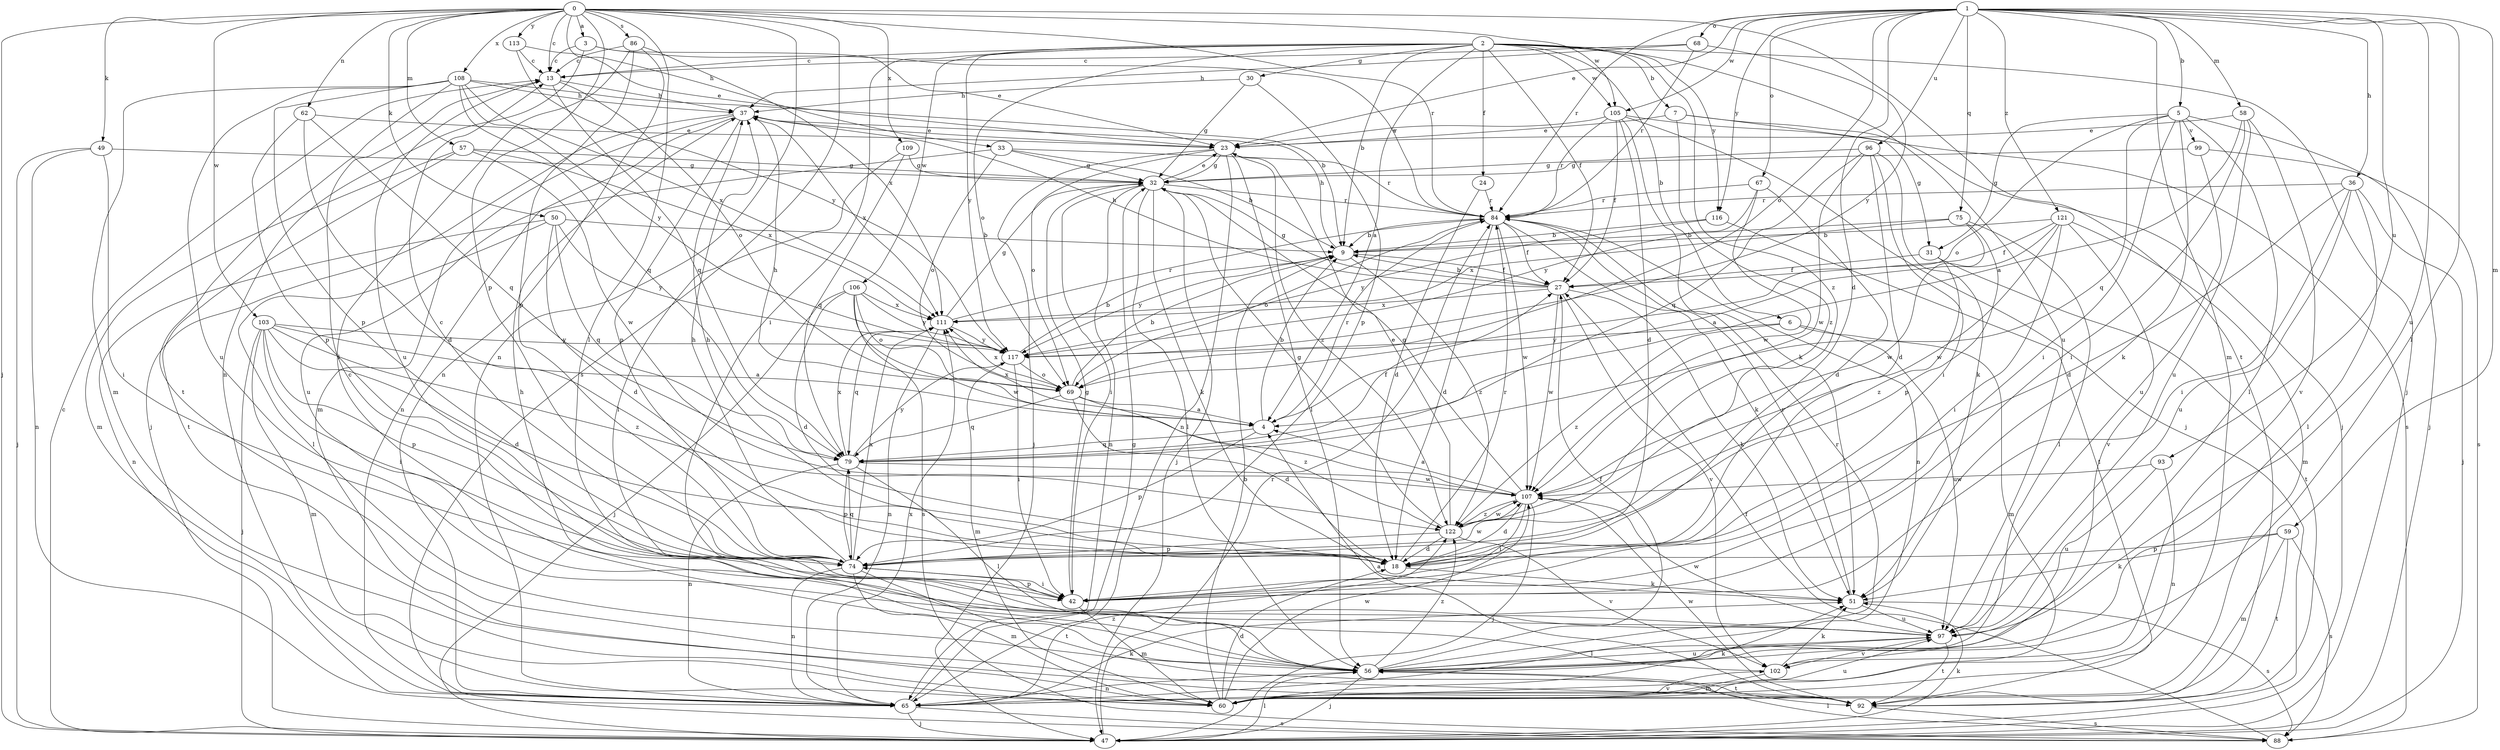 strict digraph  {
0;
1;
2;
3;
4;
5;
6;
7;
9;
13;
18;
23;
24;
27;
30;
31;
32;
33;
36;
37;
42;
47;
49;
50;
51;
56;
57;
58;
59;
60;
62;
65;
67;
68;
69;
74;
75;
79;
84;
86;
88;
92;
93;
96;
97;
99;
102;
103;
105;
106;
107;
108;
109;
111;
113;
116;
117;
121;
122;
0 -> 3  [label=a];
0 -> 13  [label=c];
0 -> 33  [label=h];
0 -> 47  [label=j];
0 -> 49  [label=k];
0 -> 50  [label=k];
0 -> 56  [label=l];
0 -> 57  [label=m];
0 -> 62  [label=n];
0 -> 65  [label=n];
0 -> 74  [label=p];
0 -> 84  [label=r];
0 -> 86  [label=s];
0 -> 88  [label=s];
0 -> 92  [label=t];
0 -> 103  [label=w];
0 -> 105  [label=w];
0 -> 108  [label=x];
0 -> 109  [label=x];
0 -> 113  [label=y];
1 -> 5  [label=b];
1 -> 18  [label=d];
1 -> 23  [label=e];
1 -> 36  [label=h];
1 -> 56  [label=l];
1 -> 58  [label=m];
1 -> 59  [label=m];
1 -> 60  [label=m];
1 -> 67  [label=o];
1 -> 68  [label=o];
1 -> 69  [label=o];
1 -> 75  [label=q];
1 -> 84  [label=r];
1 -> 93  [label=u];
1 -> 96  [label=u];
1 -> 97  [label=u];
1 -> 105  [label=w];
1 -> 116  [label=y];
1 -> 121  [label=z];
2 -> 4  [label=a];
2 -> 6  [label=b];
2 -> 7  [label=b];
2 -> 9  [label=b];
2 -> 13  [label=c];
2 -> 24  [label=f];
2 -> 27  [label=f];
2 -> 30  [label=g];
2 -> 42  [label=i];
2 -> 47  [label=j];
2 -> 69  [label=o];
2 -> 97  [label=u];
2 -> 105  [label=w];
2 -> 106  [label=w];
2 -> 116  [label=y];
2 -> 117  [label=y];
2 -> 122  [label=z];
3 -> 13  [label=c];
3 -> 23  [label=e];
3 -> 65  [label=n];
3 -> 84  [label=r];
4 -> 9  [label=b];
4 -> 37  [label=h];
4 -> 74  [label=p];
4 -> 79  [label=q];
4 -> 84  [label=r];
4 -> 111  [label=x];
5 -> 31  [label=g];
5 -> 42  [label=i];
5 -> 47  [label=j];
5 -> 51  [label=k];
5 -> 56  [label=l];
5 -> 69  [label=o];
5 -> 79  [label=q];
5 -> 99  [label=v];
6 -> 60  [label=m];
6 -> 97  [label=u];
6 -> 117  [label=y];
6 -> 122  [label=z];
7 -> 23  [label=e];
7 -> 31  [label=g];
7 -> 47  [label=j];
7 -> 122  [label=z];
9 -> 27  [label=f];
9 -> 37  [label=h];
9 -> 117  [label=y];
9 -> 122  [label=z];
13 -> 37  [label=h];
13 -> 69  [label=o];
13 -> 79  [label=q];
13 -> 97  [label=u];
18 -> 37  [label=h];
18 -> 51  [label=k];
18 -> 84  [label=r];
23 -> 32  [label=g];
23 -> 47  [label=j];
23 -> 56  [label=l];
23 -> 65  [label=n];
23 -> 69  [label=o];
23 -> 122  [label=z];
24 -> 18  [label=d];
24 -> 84  [label=r];
27 -> 9  [label=b];
27 -> 32  [label=g];
27 -> 37  [label=h];
27 -> 51  [label=k];
27 -> 102  [label=v];
27 -> 107  [label=w];
27 -> 111  [label=x];
30 -> 32  [label=g];
30 -> 37  [label=h];
30 -> 74  [label=p];
31 -> 27  [label=f];
31 -> 92  [label=t];
31 -> 122  [label=z];
32 -> 23  [label=e];
32 -> 42  [label=i];
32 -> 47  [label=j];
32 -> 51  [label=k];
32 -> 56  [label=l];
32 -> 65  [label=n];
32 -> 84  [label=r];
33 -> 9  [label=b];
33 -> 32  [label=g];
33 -> 69  [label=o];
33 -> 84  [label=r];
33 -> 97  [label=u];
36 -> 18  [label=d];
36 -> 42  [label=i];
36 -> 47  [label=j];
36 -> 56  [label=l];
36 -> 84  [label=r];
36 -> 97  [label=u];
37 -> 23  [label=e];
37 -> 47  [label=j];
37 -> 60  [label=m];
37 -> 65  [label=n];
37 -> 74  [label=p];
37 -> 111  [label=x];
42 -> 32  [label=g];
42 -> 60  [label=m];
42 -> 74  [label=p];
47 -> 13  [label=c];
47 -> 51  [label=k];
47 -> 56  [label=l];
47 -> 84  [label=r];
49 -> 32  [label=g];
49 -> 42  [label=i];
49 -> 47  [label=j];
49 -> 65  [label=n];
50 -> 9  [label=b];
50 -> 18  [label=d];
50 -> 56  [label=l];
50 -> 65  [label=n];
50 -> 79  [label=q];
50 -> 117  [label=y];
51 -> 84  [label=r];
51 -> 88  [label=s];
51 -> 97  [label=u];
56 -> 27  [label=f];
56 -> 37  [label=h];
56 -> 47  [label=j];
56 -> 65  [label=n];
56 -> 84  [label=r];
56 -> 92  [label=t];
56 -> 97  [label=u];
56 -> 122  [label=z];
57 -> 32  [label=g];
57 -> 60  [label=m];
57 -> 92  [label=t];
57 -> 107  [label=w];
57 -> 111  [label=x];
58 -> 4  [label=a];
58 -> 23  [label=e];
58 -> 42  [label=i];
58 -> 97  [label=u];
58 -> 102  [label=v];
59 -> 51  [label=k];
59 -> 60  [label=m];
59 -> 74  [label=p];
59 -> 88  [label=s];
59 -> 92  [label=t];
60 -> 9  [label=b];
60 -> 18  [label=d];
60 -> 51  [label=k];
60 -> 102  [label=v];
60 -> 107  [label=w];
62 -> 18  [label=d];
62 -> 23  [label=e];
62 -> 74  [label=p];
62 -> 79  [label=q];
65 -> 32  [label=g];
65 -> 47  [label=j];
65 -> 51  [label=k];
65 -> 88  [label=s];
65 -> 97  [label=u];
65 -> 111  [label=x];
65 -> 122  [label=z];
67 -> 18  [label=d];
67 -> 84  [label=r];
67 -> 107  [label=w];
67 -> 117  [label=y];
68 -> 13  [label=c];
68 -> 37  [label=h];
68 -> 84  [label=r];
68 -> 117  [label=y];
69 -> 4  [label=a];
69 -> 9  [label=b];
69 -> 18  [label=d];
69 -> 79  [label=q];
69 -> 111  [label=x];
69 -> 122  [label=z];
74 -> 13  [label=c];
74 -> 37  [label=h];
74 -> 42  [label=i];
74 -> 60  [label=m];
74 -> 65  [label=n];
74 -> 79  [label=q];
74 -> 92  [label=t];
74 -> 107  [label=w];
74 -> 111  [label=x];
75 -> 9  [label=b];
75 -> 56  [label=l];
75 -> 74  [label=p];
75 -> 107  [label=w];
75 -> 111  [label=x];
79 -> 27  [label=f];
79 -> 56  [label=l];
79 -> 65  [label=n];
79 -> 74  [label=p];
79 -> 107  [label=w];
79 -> 111  [label=x];
79 -> 117  [label=y];
84 -> 9  [label=b];
84 -> 18  [label=d];
84 -> 27  [label=f];
84 -> 51  [label=k];
84 -> 65  [label=n];
84 -> 69  [label=o];
84 -> 107  [label=w];
86 -> 13  [label=c];
86 -> 56  [label=l];
86 -> 65  [label=n];
86 -> 74  [label=p];
86 -> 111  [label=x];
88 -> 27  [label=f];
88 -> 56  [label=l];
92 -> 4  [label=a];
92 -> 88  [label=s];
92 -> 107  [label=w];
93 -> 65  [label=n];
93 -> 97  [label=u];
93 -> 107  [label=w];
96 -> 18  [label=d];
96 -> 32  [label=g];
96 -> 42  [label=i];
96 -> 51  [label=k];
96 -> 79  [label=q];
96 -> 107  [label=w];
97 -> 56  [label=l];
97 -> 92  [label=t];
97 -> 102  [label=v];
97 -> 107  [label=w];
99 -> 32  [label=g];
99 -> 88  [label=s];
99 -> 97  [label=u];
102 -> 13  [label=c];
102 -> 51  [label=k];
102 -> 60  [label=m];
103 -> 4  [label=a];
103 -> 18  [label=d];
103 -> 42  [label=i];
103 -> 47  [label=j];
103 -> 60  [label=m];
103 -> 74  [label=p];
103 -> 117  [label=y];
103 -> 122  [label=z];
105 -> 18  [label=d];
105 -> 23  [label=e];
105 -> 27  [label=f];
105 -> 47  [label=j];
105 -> 51  [label=k];
105 -> 84  [label=r];
105 -> 88  [label=s];
106 -> 18  [label=d];
106 -> 47  [label=j];
106 -> 69  [label=o];
106 -> 88  [label=s];
106 -> 107  [label=w];
106 -> 111  [label=x];
106 -> 117  [label=y];
107 -> 4  [label=a];
107 -> 18  [label=d];
107 -> 32  [label=g];
107 -> 42  [label=i];
107 -> 47  [label=j];
107 -> 122  [label=z];
108 -> 9  [label=b];
108 -> 37  [label=h];
108 -> 60  [label=m];
108 -> 74  [label=p];
108 -> 79  [label=q];
108 -> 92  [label=t];
108 -> 97  [label=u];
108 -> 111  [label=x];
108 -> 117  [label=y];
109 -> 32  [label=g];
109 -> 56  [label=l];
109 -> 79  [label=q];
111 -> 32  [label=g];
111 -> 65  [label=n];
111 -> 79  [label=q];
111 -> 84  [label=r];
111 -> 117  [label=y];
113 -> 13  [label=c];
113 -> 23  [label=e];
113 -> 117  [label=y];
116 -> 9  [label=b];
116 -> 92  [label=t];
116 -> 117  [label=y];
117 -> 9  [label=b];
117 -> 42  [label=i];
117 -> 60  [label=m];
117 -> 69  [label=o];
121 -> 4  [label=a];
121 -> 9  [label=b];
121 -> 27  [label=f];
121 -> 42  [label=i];
121 -> 60  [label=m];
121 -> 102  [label=v];
121 -> 107  [label=w];
122 -> 18  [label=d];
122 -> 23  [label=e];
122 -> 32  [label=g];
122 -> 74  [label=p];
122 -> 102  [label=v];
122 -> 107  [label=w];
}
